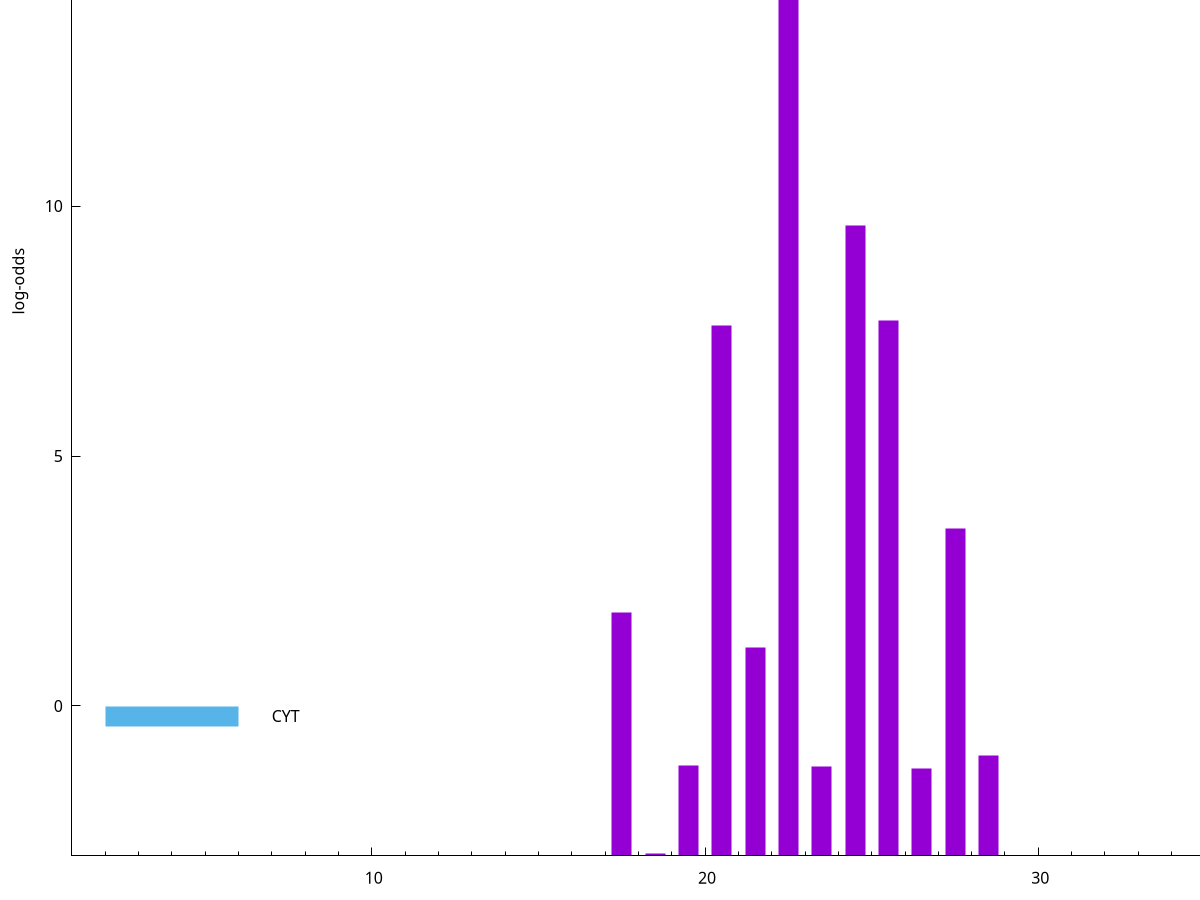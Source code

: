 set title "LipoP predictions for SRR4017897.gff"
set size 2., 1.4
set xrange [1:70] 
set mxtics 10
set yrange [-3:20]
set y2range [0:23]
set ylabel "log-odds"
set term postscript eps color solid "Helvetica" 30
set output "SRR4017897.gff31.eps"
set arrow from 2,17.6417 to 6,17.6417 nohead lt 1 lw 20
set label "SpI" at 7,17.6417
set arrow from 2,-0.200913 to 6,-0.200913 nohead lt 3 lw 20
set label "CYT" at 7,-0.200913
set arrow from 2,17.6417 to 6,17.6417 nohead lt 1 lw 20
set label "SpI" at 7,17.6417
# NOTE: The scores below are the log-odds scores with the threshold
# NOTE: subtracted (a hack to make gnuplot make the histogram all
# NOTE: look nice).
plot "-" axes x1y2 title "" with impulses lt 1 lw 20
22.500000 20.633200
24.500000 12.606480
25.500000 10.721490
20.500000 10.603350
27.500000 6.551250
17.500000 4.866360
21.500000 4.167510
28.500000 2.018602
19.500000 1.807070
23.500000 1.786410
26.500000 1.754250
18.500000 0.052290
e
exit
